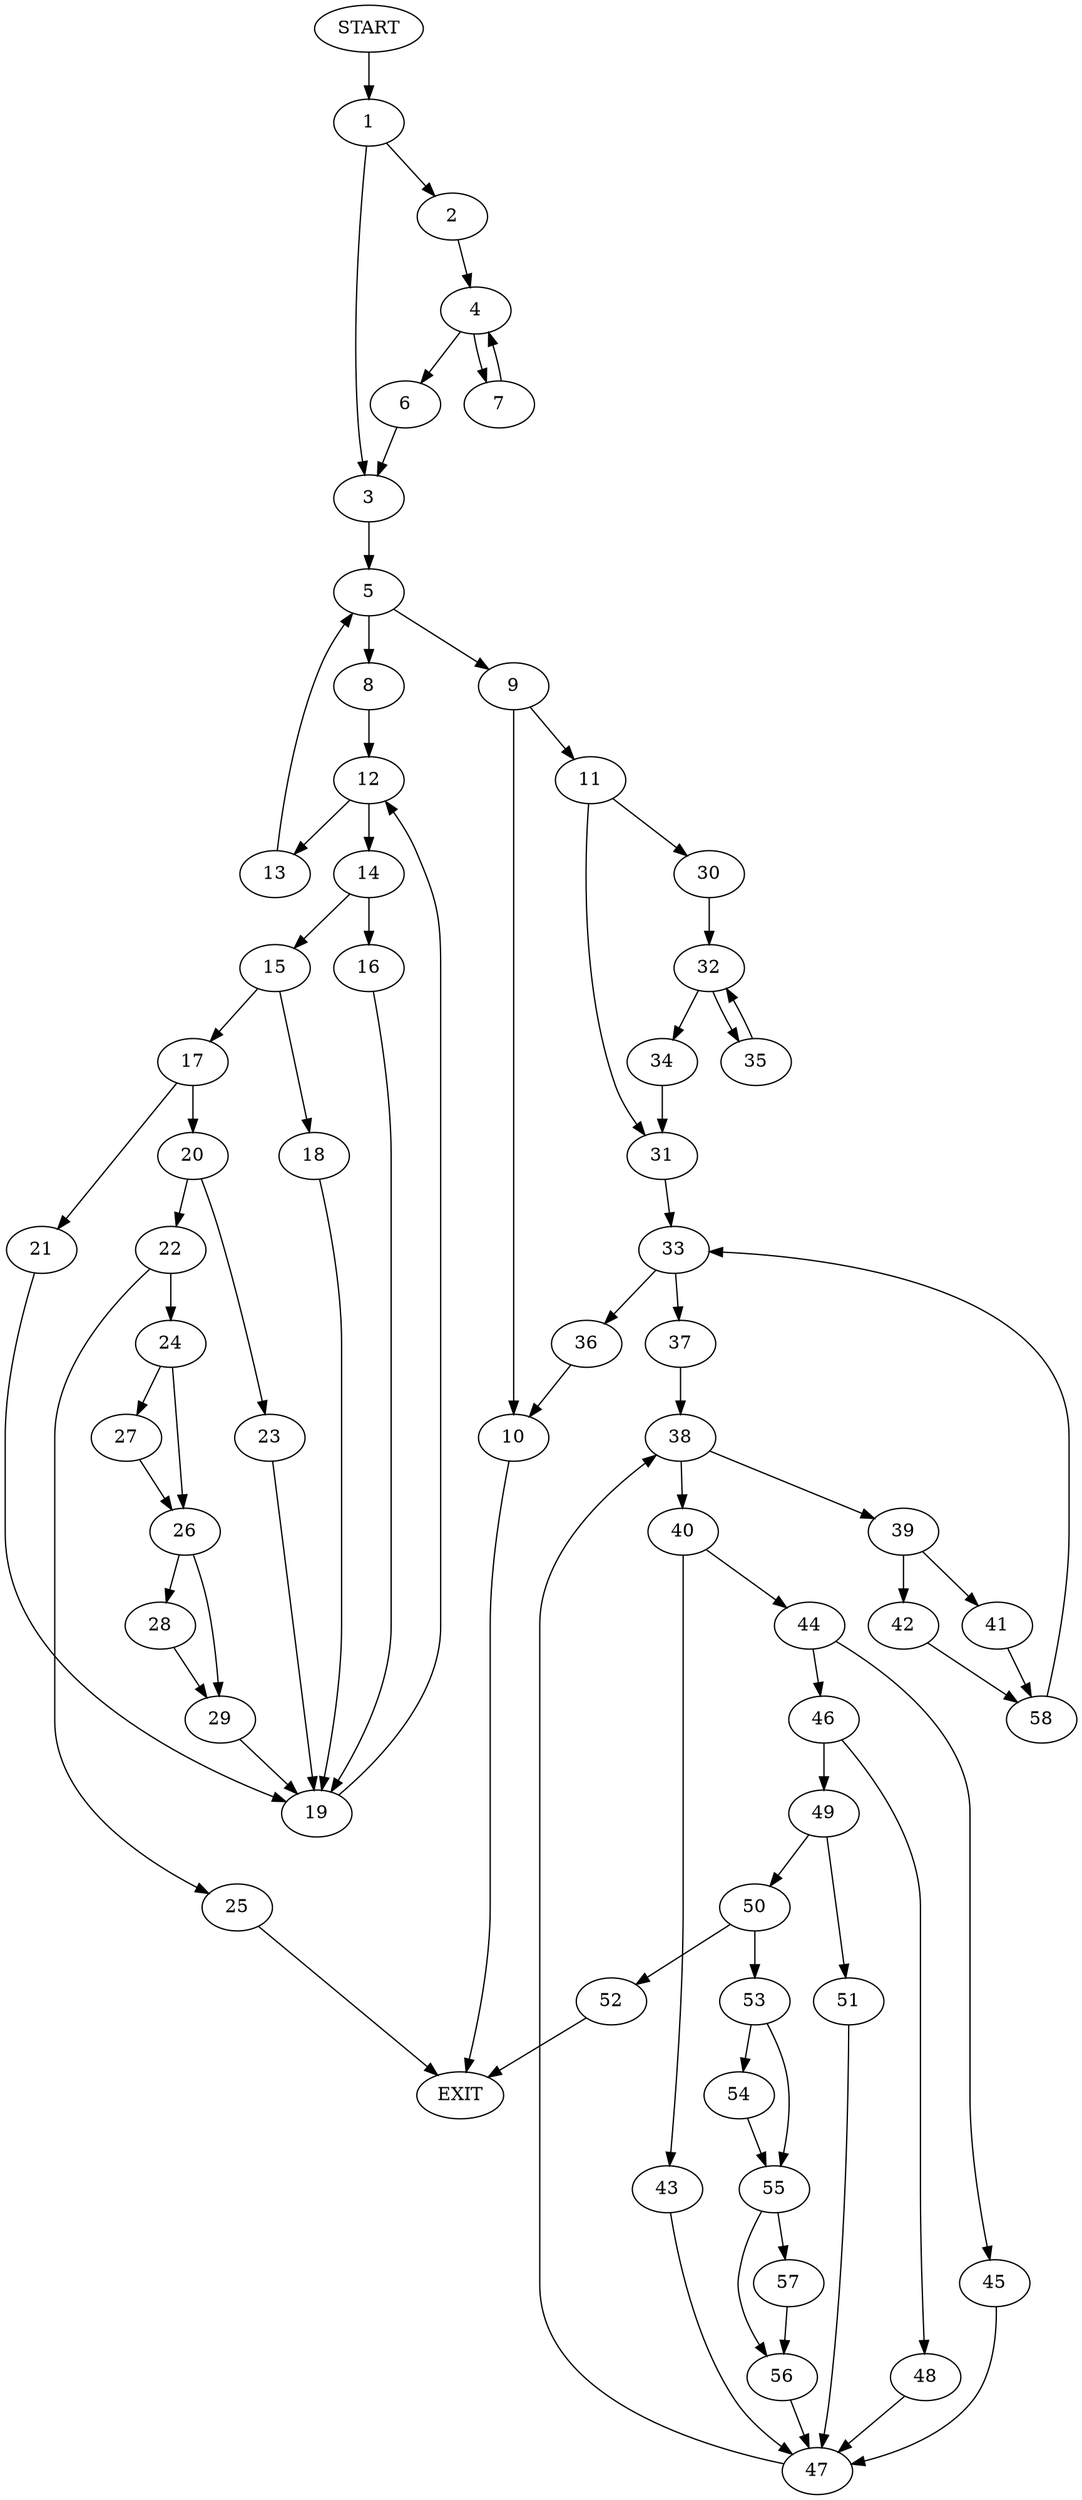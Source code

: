 digraph {
0 [label="START"]
59 [label="EXIT"]
0 -> 1
1 -> 2
1 -> 3
2 -> 4
3 -> 5
4 -> 6
4 -> 7
6 -> 3
7 -> 4
5 -> 8
5 -> 9
9 -> 10
9 -> 11
8 -> 12
12 -> 13
12 -> 14
13 -> 5
14 -> 15
14 -> 16
15 -> 17
15 -> 18
16 -> 19
19 -> 12
18 -> 19
17 -> 20
17 -> 21
21 -> 19
20 -> 22
20 -> 23
22 -> 24
22 -> 25
23 -> 19
24 -> 26
24 -> 27
25 -> 59
26 -> 28
26 -> 29
27 -> 26
28 -> 29
29 -> 19
10 -> 59
11 -> 30
11 -> 31
30 -> 32
31 -> 33
32 -> 34
32 -> 35
34 -> 31
35 -> 32
33 -> 36
33 -> 37
36 -> 10
37 -> 38
38 -> 39
38 -> 40
39 -> 41
39 -> 42
40 -> 43
40 -> 44
44 -> 45
44 -> 46
43 -> 47
47 -> 38
45 -> 47
46 -> 48
46 -> 49
49 -> 50
49 -> 51
48 -> 47
50 -> 52
50 -> 53
51 -> 47
52 -> 59
53 -> 54
53 -> 55
55 -> 56
55 -> 57
54 -> 55
57 -> 56
56 -> 47
42 -> 58
41 -> 58
58 -> 33
}
